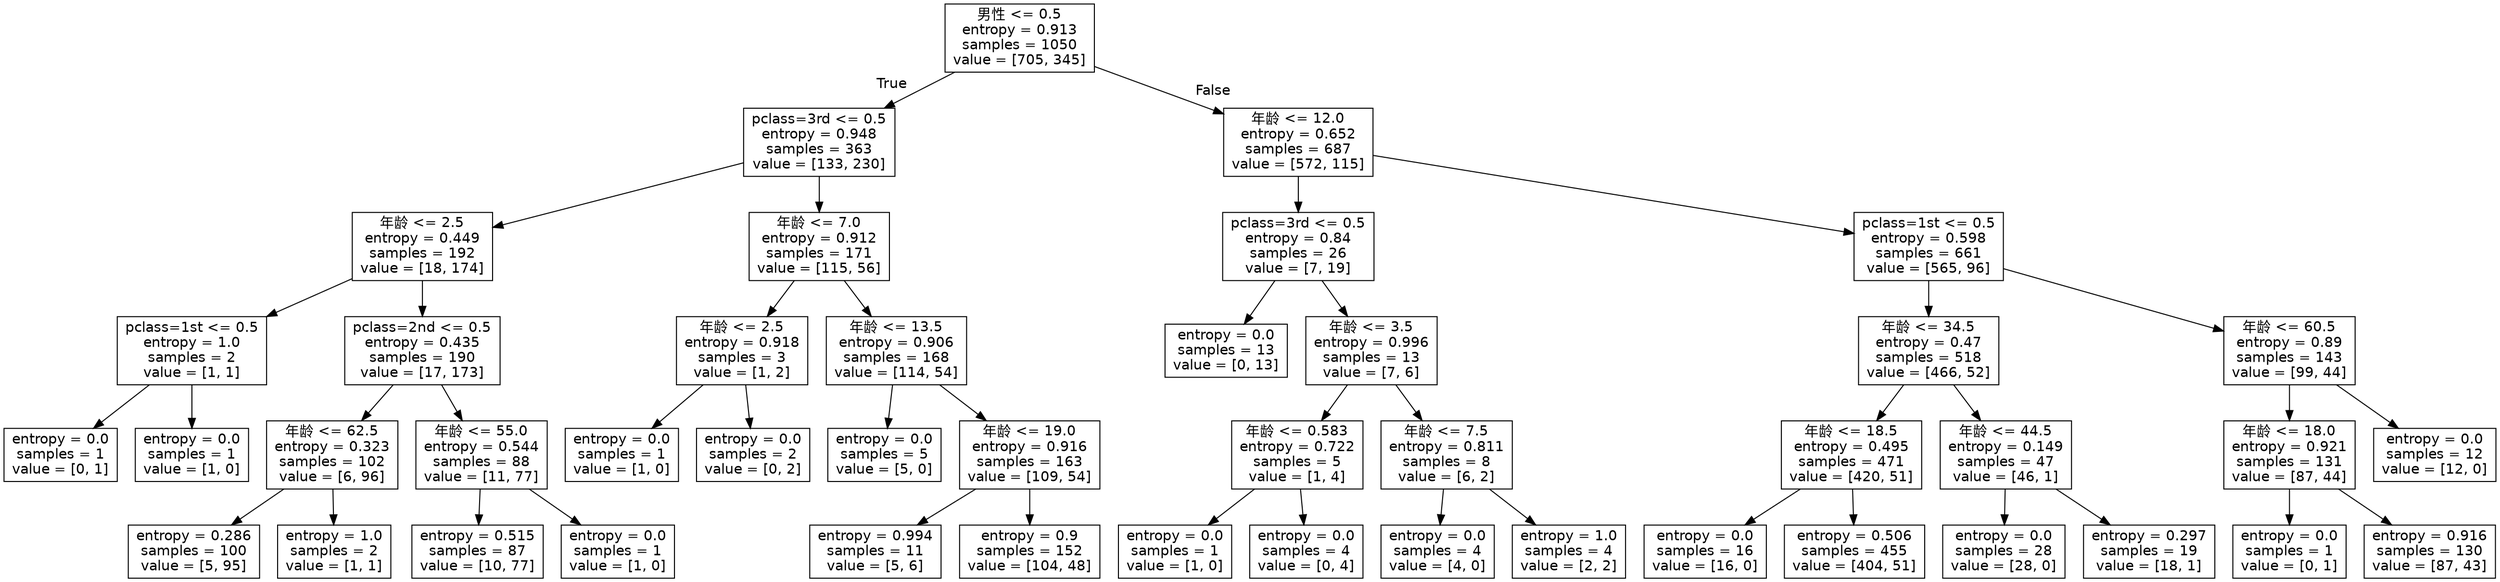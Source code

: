 digraph Tree {
node [shape=box, fontname="helvetica"] ;
edge [fontname="helvetica"] ;
0 [label="男性 <= 0.5\nentropy = 0.913\nsamples = 1050\nvalue = [705, 345]"] ;
1 [label="pclass=3rd <= 0.5\nentropy = 0.948\nsamples = 363\nvalue = [133, 230]"] ;
0 -> 1 [labeldistance=2.5, labelangle=45, headlabel="True"] ;
2 [label="年龄 <= 2.5\nentropy = 0.449\nsamples = 192\nvalue = [18, 174]"] ;
1 -> 2 ;
3 [label="pclass=1st <= 0.5\nentropy = 1.0\nsamples = 2\nvalue = [1, 1]"] ;
2 -> 3 ;
4 [label="entropy = 0.0\nsamples = 1\nvalue = [0, 1]"] ;
3 -> 4 ;
5 [label="entropy = 0.0\nsamples = 1\nvalue = [1, 0]"] ;
3 -> 5 ;
6 [label="pclass=2nd <= 0.5\nentropy = 0.435\nsamples = 190\nvalue = [17, 173]"] ;
2 -> 6 ;
7 [label="年龄 <= 62.5\nentropy = 0.323\nsamples = 102\nvalue = [6, 96]"] ;
6 -> 7 ;
8 [label="entropy = 0.286\nsamples = 100\nvalue = [5, 95]"] ;
7 -> 8 ;
9 [label="entropy = 1.0\nsamples = 2\nvalue = [1, 1]"] ;
7 -> 9 ;
10 [label="年龄 <= 55.0\nentropy = 0.544\nsamples = 88\nvalue = [11, 77]"] ;
6 -> 10 ;
11 [label="entropy = 0.515\nsamples = 87\nvalue = [10, 77]"] ;
10 -> 11 ;
12 [label="entropy = 0.0\nsamples = 1\nvalue = [1, 0]"] ;
10 -> 12 ;
13 [label="年龄 <= 7.0\nentropy = 0.912\nsamples = 171\nvalue = [115, 56]"] ;
1 -> 13 ;
14 [label="年龄 <= 2.5\nentropy = 0.918\nsamples = 3\nvalue = [1, 2]"] ;
13 -> 14 ;
15 [label="entropy = 0.0\nsamples = 1\nvalue = [1, 0]"] ;
14 -> 15 ;
16 [label="entropy = 0.0\nsamples = 2\nvalue = [0, 2]"] ;
14 -> 16 ;
17 [label="年龄 <= 13.5\nentropy = 0.906\nsamples = 168\nvalue = [114, 54]"] ;
13 -> 17 ;
18 [label="entropy = 0.0\nsamples = 5\nvalue = [5, 0]"] ;
17 -> 18 ;
19 [label="年龄 <= 19.0\nentropy = 0.916\nsamples = 163\nvalue = [109, 54]"] ;
17 -> 19 ;
20 [label="entropy = 0.994\nsamples = 11\nvalue = [5, 6]"] ;
19 -> 20 ;
21 [label="entropy = 0.9\nsamples = 152\nvalue = [104, 48]"] ;
19 -> 21 ;
22 [label="年龄 <= 12.0\nentropy = 0.652\nsamples = 687\nvalue = [572, 115]"] ;
0 -> 22 [labeldistance=2.5, labelangle=-45, headlabel="False"] ;
23 [label="pclass=3rd <= 0.5\nentropy = 0.84\nsamples = 26\nvalue = [7, 19]"] ;
22 -> 23 ;
24 [label="entropy = 0.0\nsamples = 13\nvalue = [0, 13]"] ;
23 -> 24 ;
25 [label="年龄 <= 3.5\nentropy = 0.996\nsamples = 13\nvalue = [7, 6]"] ;
23 -> 25 ;
26 [label="年龄 <= 0.583\nentropy = 0.722\nsamples = 5\nvalue = [1, 4]"] ;
25 -> 26 ;
27 [label="entropy = 0.0\nsamples = 1\nvalue = [1, 0]"] ;
26 -> 27 ;
28 [label="entropy = 0.0\nsamples = 4\nvalue = [0, 4]"] ;
26 -> 28 ;
29 [label="年龄 <= 7.5\nentropy = 0.811\nsamples = 8\nvalue = [6, 2]"] ;
25 -> 29 ;
30 [label="entropy = 0.0\nsamples = 4\nvalue = [4, 0]"] ;
29 -> 30 ;
31 [label="entropy = 1.0\nsamples = 4\nvalue = [2, 2]"] ;
29 -> 31 ;
32 [label="pclass=1st <= 0.5\nentropy = 0.598\nsamples = 661\nvalue = [565, 96]"] ;
22 -> 32 ;
33 [label="年龄 <= 34.5\nentropy = 0.47\nsamples = 518\nvalue = [466, 52]"] ;
32 -> 33 ;
34 [label="年龄 <= 18.5\nentropy = 0.495\nsamples = 471\nvalue = [420, 51]"] ;
33 -> 34 ;
35 [label="entropy = 0.0\nsamples = 16\nvalue = [16, 0]"] ;
34 -> 35 ;
36 [label="entropy = 0.506\nsamples = 455\nvalue = [404, 51]"] ;
34 -> 36 ;
37 [label="年龄 <= 44.5\nentropy = 0.149\nsamples = 47\nvalue = [46, 1]"] ;
33 -> 37 ;
38 [label="entropy = 0.0\nsamples = 28\nvalue = [28, 0]"] ;
37 -> 38 ;
39 [label="entropy = 0.297\nsamples = 19\nvalue = [18, 1]"] ;
37 -> 39 ;
40 [label="年龄 <= 60.5\nentropy = 0.89\nsamples = 143\nvalue = [99, 44]"] ;
32 -> 40 ;
41 [label="年龄 <= 18.0\nentropy = 0.921\nsamples = 131\nvalue = [87, 44]"] ;
40 -> 41 ;
42 [label="entropy = 0.0\nsamples = 1\nvalue = [0, 1]"] ;
41 -> 42 ;
43 [label="entropy = 0.916\nsamples = 130\nvalue = [87, 43]"] ;
41 -> 43 ;
44 [label="entropy = 0.0\nsamples = 12\nvalue = [12, 0]"] ;
40 -> 44 ;
}